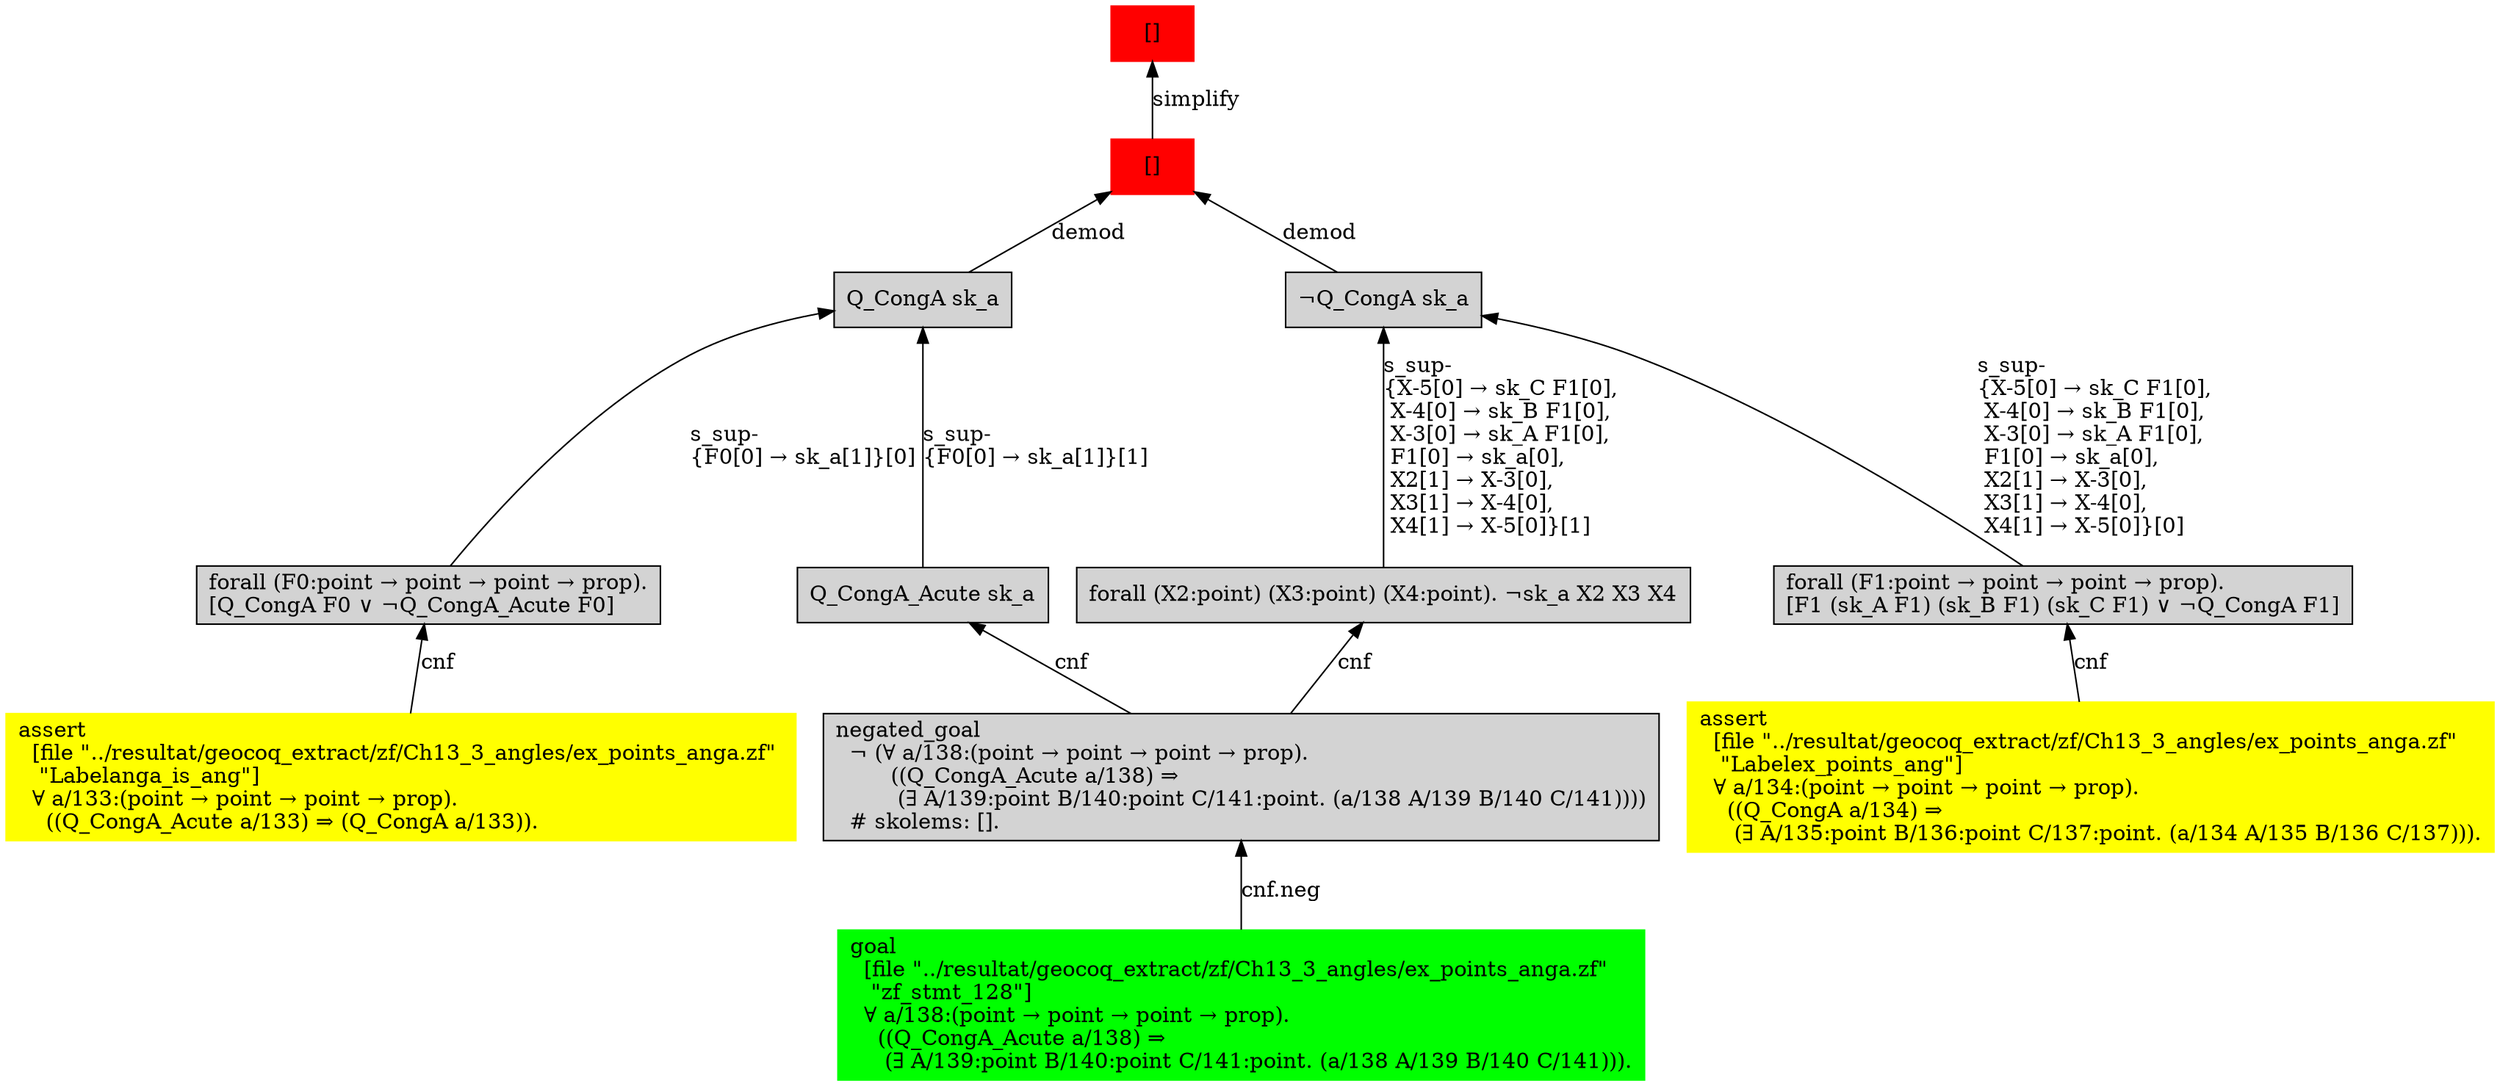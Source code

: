 digraph "unsat_graph" {
  vertex_0 [color=red, label="[]", shape=box, style=filled];
  vertex_0 -> vertex_1 [label="simplify", dir="back"];
  vertex_1 [color=red, label="[]", shape=box, style=filled];
  vertex_1 -> vertex_2 [label="demod", dir="back"];
  vertex_2 [shape=box, label="Q_CongA sk_a\l", style=filled];
  vertex_2 -> vertex_3 [label="s_sup-\l\{F0[0] → sk_a[1]\}[0]\l", dir="back"];
  vertex_3 [shape=box, label="forall (F0:point → point → point → prop).\l[Q_CongA F0 ∨ ¬Q_CongA_Acute F0]\l", style=filled];
  vertex_3 -> vertex_4 [label="cnf", dir="back"];
  vertex_4 [color=yellow, shape=box, label="assert\l  [file \"../resultat/geocoq_extract/zf/Ch13_3_angles/ex_points_anga.zf\" \l   \"Labelanga_is_ang\"]\l  ∀ a/133:(point → point → point → prop).\l    ((Q_CongA_Acute a/133) ⇒ (Q_CongA a/133)).\l", style=filled];
  vertex_2 -> vertex_5 [label="s_sup-\l\{F0[0] → sk_a[1]\}[1]\l", dir="back"];
  vertex_5 [shape=box, label="Q_CongA_Acute sk_a\l", style=filled];
  vertex_5 -> vertex_6 [label="cnf", dir="back"];
  vertex_6 [shape=box, label="negated_goal\l  ¬ (∀ a/138:(point → point → point → prop).\l        ((Q_CongA_Acute a/138) ⇒\l         (∃ A/139:point B/140:point C/141:point. (a/138 A/139 B/140 C/141))))\l  # skolems: [].\l", style=filled];
  vertex_6 -> vertex_7 [label="cnf.neg", dir="back"];
  vertex_7 [color=green, shape=box, label="goal\l  [file \"../resultat/geocoq_extract/zf/Ch13_3_angles/ex_points_anga.zf\" \l   \"zf_stmt_128\"]\l  ∀ a/138:(point → point → point → prop).\l    ((Q_CongA_Acute a/138) ⇒\l     (∃ A/139:point B/140:point C/141:point. (a/138 A/139 B/140 C/141))).\l", style=filled];
  vertex_1 -> vertex_8 [label="demod", dir="back"];
  vertex_8 [shape=box, label="¬Q_CongA sk_a\l", style=filled];
  vertex_8 -> vertex_9 [label="s_sup-\l\{X-5[0] → sk_C F1[0], \l X-4[0] → sk_B F1[0], \l X-3[0] → sk_A F1[0], \l F1[0] → sk_a[0], \l X2[1] → X-3[0], \l X3[1] → X-4[0], \l X4[1] → X-5[0]\}[1]\l", dir="back"];
  vertex_9 [shape=box, label="forall (X2:point) (X3:point) (X4:point). ¬sk_a X2 X3 X4\l", style=filled];
  vertex_9 -> vertex_6 [label="cnf", dir="back"];
  vertex_8 -> vertex_10 [label="s_sup-\l\{X-5[0] → sk_C F1[0], \l X-4[0] → sk_B F1[0], \l X-3[0] → sk_A F1[0], \l F1[0] → sk_a[0], \l X2[1] → X-3[0], \l X3[1] → X-4[0], \l X4[1] → X-5[0]\}[0]\l", dir="back"];
  vertex_10 [shape=box, label="forall (F1:point → point → point → prop).\l[F1 (sk_A F1) (sk_B F1) (sk_C F1) ∨ ¬Q_CongA F1]\l", style=filled];
  vertex_10 -> vertex_11 [label="cnf", dir="back"];
  vertex_11 [color=yellow, shape=box, label="assert\l  [file \"../resultat/geocoq_extract/zf/Ch13_3_angles/ex_points_anga.zf\" \l   \"Labelex_points_ang\"]\l  ∀ a/134:(point → point → point → prop).\l    ((Q_CongA a/134) ⇒\l     (∃ A/135:point B/136:point C/137:point. (a/134 A/135 B/136 C/137))).\l", style=filled];
  }


